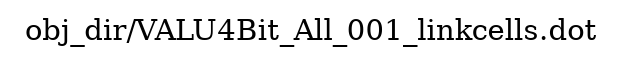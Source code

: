 digraph v3graph {
	graph	[label="obj_dir/VALU4Bit_All_001_linkcells.dot",
		 labelloc=t, labeljust=l,
		 //size="7.5,10",
		 rankdir=TB];
}
